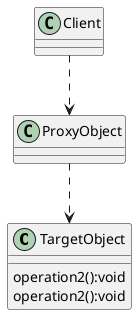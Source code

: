 @startuml

class TargetObject {
    operation2():void
    operation2():void
}

class Client

class ProxyObject
ProxyObject ..> TargetObject
Client ..> ProxyObject
@enduml